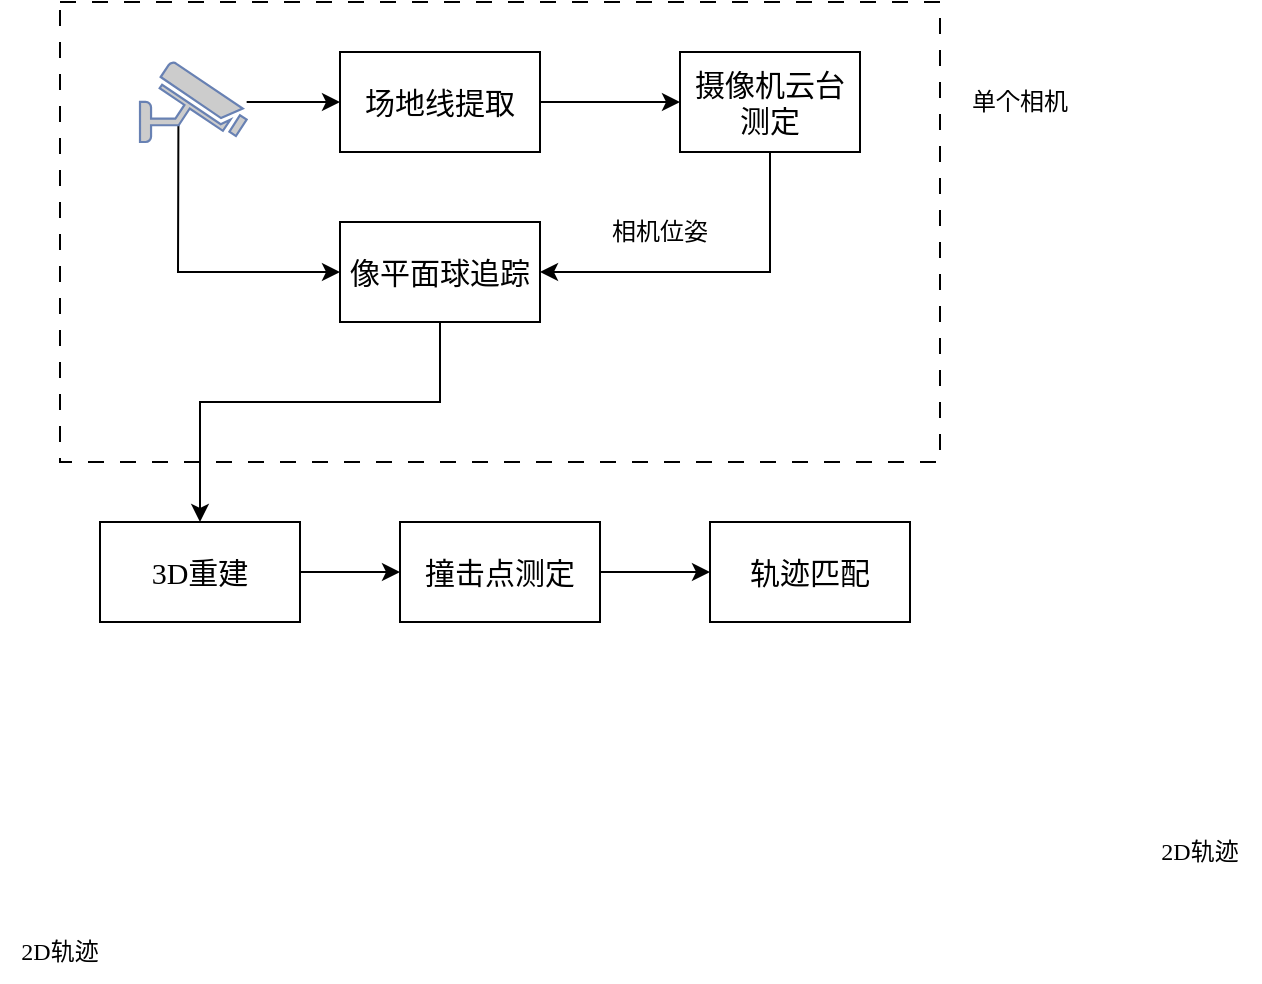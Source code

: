<mxfile version="24.7.16">
  <diagram name="Page-1" id="GRRNG8kKb5Y7DShD3_OZ">
    <mxGraphModel dx="774" dy="1001" grid="1" gridSize="10" guides="1" tooltips="1" connect="1" arrows="1" fold="1" page="1" pageScale="1" pageWidth="850" pageHeight="1100" math="0" shadow="0">
      <root>
        <mxCell id="0" />
        <mxCell id="1" parent="0" />
        <mxCell id="z2LVqbXnn5OjvUbjfE1c-5" value="" style="rounded=0;whiteSpace=wrap;html=1;fillColor=none;dashed=1;dashPattern=8 8;" vertex="1" parent="1">
          <mxGeometry x="80" y="160" width="440" height="230" as="geometry" />
        </mxCell>
        <mxCell id="z2LVqbXnn5OjvUbjfE1c-18" style="edgeStyle=orthogonalEdgeStyle;rounded=0;orthogonalLoop=1;jettySize=auto;html=1;exitX=1;exitY=0.5;exitDx=0;exitDy=0;entryX=0;entryY=0.5;entryDx=0;entryDy=0;" edge="1" parent="1" source="z2LVqbXnn5OjvUbjfE1c-2" target="z2LVqbXnn5OjvUbjfE1c-3">
          <mxGeometry relative="1" as="geometry" />
        </mxCell>
        <mxCell id="z2LVqbXnn5OjvUbjfE1c-2" value="&lt;font style=&quot;font-size: 15px;&quot; face=&quot;STZhongsong&quot;&gt;场地线提取&lt;/font&gt;" style="rounded=0;whiteSpace=wrap;html=1;fillColor=none;" vertex="1" parent="1">
          <mxGeometry x="220" y="185" width="100" height="50" as="geometry" />
        </mxCell>
        <mxCell id="z2LVqbXnn5OjvUbjfE1c-17" style="edgeStyle=orthogonalEdgeStyle;rounded=0;orthogonalLoop=1;jettySize=auto;html=1;exitX=0.5;exitY=1;exitDx=0;exitDy=0;entryX=1;entryY=0.5;entryDx=0;entryDy=0;" edge="1" parent="1" source="z2LVqbXnn5OjvUbjfE1c-3" target="z2LVqbXnn5OjvUbjfE1c-4">
          <mxGeometry relative="1" as="geometry" />
        </mxCell>
        <mxCell id="z2LVqbXnn5OjvUbjfE1c-3" value="&lt;font style=&quot;font-size: 15px;&quot; face=&quot;STZhongsong&quot;&gt;摄像机云台测定&lt;/font&gt;" style="rounded=0;whiteSpace=wrap;html=1;fillColor=none;" vertex="1" parent="1">
          <mxGeometry x="390" y="185" width="90" height="50" as="geometry" />
        </mxCell>
        <mxCell id="z2LVqbXnn5OjvUbjfE1c-16" style="edgeStyle=elbowEdgeStyle;rounded=0;orthogonalLoop=1;jettySize=auto;html=1;entryX=0.5;entryY=0;entryDx=0;entryDy=0;elbow=vertical;exitX=0.5;exitY=1;exitDx=0;exitDy=0;" edge="1" parent="1" source="z2LVqbXnn5OjvUbjfE1c-4" target="z2LVqbXnn5OjvUbjfE1c-7">
          <mxGeometry relative="1" as="geometry">
            <Array as="points">
              <mxPoint x="230" y="360" />
            </Array>
          </mxGeometry>
        </mxCell>
        <mxCell id="z2LVqbXnn5OjvUbjfE1c-4" value="&lt;font style=&quot;font-size: 15px;&quot; face=&quot;STZhongsong&quot;&gt;像平面球追踪&lt;/font&gt;" style="rounded=0;whiteSpace=wrap;html=1;fillColor=none;" vertex="1" parent="1">
          <mxGeometry x="220" y="270" width="100" height="50" as="geometry" />
        </mxCell>
        <mxCell id="z2LVqbXnn5OjvUbjfE1c-6" value="&lt;font face=&quot;STZhongsong&quot;&gt;单个相机&lt;/font&gt;" style="text;html=1;align=center;verticalAlign=middle;whiteSpace=wrap;rounded=0;" vertex="1" parent="1">
          <mxGeometry x="530" y="195" width="60" height="30" as="geometry" />
        </mxCell>
        <mxCell id="z2LVqbXnn5OjvUbjfE1c-12" value="" style="edgeStyle=orthogonalEdgeStyle;rounded=0;orthogonalLoop=1;jettySize=auto;html=1;" edge="1" parent="1" source="z2LVqbXnn5OjvUbjfE1c-7" target="z2LVqbXnn5OjvUbjfE1c-8">
          <mxGeometry relative="1" as="geometry" />
        </mxCell>
        <mxCell id="z2LVqbXnn5OjvUbjfE1c-7" value="&lt;font style=&quot;font-size: 15px;&quot; face=&quot;STZhongsong&quot;&gt;3D重建&lt;/font&gt;" style="rounded=0;whiteSpace=wrap;html=1;fillColor=none;" vertex="1" parent="1">
          <mxGeometry x="100" y="420" width="100" height="50" as="geometry" />
        </mxCell>
        <mxCell id="z2LVqbXnn5OjvUbjfE1c-13" value="" style="edgeStyle=orthogonalEdgeStyle;rounded=0;orthogonalLoop=1;jettySize=auto;html=1;" edge="1" parent="1" source="z2LVqbXnn5OjvUbjfE1c-8" target="z2LVqbXnn5OjvUbjfE1c-10">
          <mxGeometry relative="1" as="geometry" />
        </mxCell>
        <mxCell id="z2LVqbXnn5OjvUbjfE1c-8" value="&lt;font style=&quot;font-size: 15px;&quot; face=&quot;STZhongsong&quot;&gt;撞击点测定&lt;/font&gt;" style="rounded=0;whiteSpace=wrap;html=1;fillColor=none;" vertex="1" parent="1">
          <mxGeometry x="250" y="420" width="100" height="50" as="geometry" />
        </mxCell>
        <mxCell id="z2LVqbXnn5OjvUbjfE1c-9" value="&lt;font face=&quot;STZhongsong&quot;&gt;2D轨迹&lt;/font&gt;" style="text;html=1;align=center;verticalAlign=middle;whiteSpace=wrap;rounded=0;" vertex="1" parent="1">
          <mxGeometry x="50" y="620" width="60" height="30" as="geometry" />
        </mxCell>
        <mxCell id="z2LVqbXnn5OjvUbjfE1c-10" value="&lt;font face=&quot;STZhongsong&quot; style=&quot;font-size: 15px;&quot;&gt;轨迹匹配&lt;/font&gt;" style="rounded=0;whiteSpace=wrap;html=1;fillColor=none;fontSize=15;" vertex="1" parent="1">
          <mxGeometry x="405" y="420" width="100" height="50" as="geometry" />
        </mxCell>
        <mxCell id="z2LVqbXnn5OjvUbjfE1c-11" value="&lt;font face=&quot;STZhongsong&quot;&gt;2D轨迹&lt;/font&gt;" style="text;html=1;align=center;verticalAlign=middle;whiteSpace=wrap;rounded=0;" vertex="1" parent="1">
          <mxGeometry x="620" y="570" width="60" height="30" as="geometry" />
        </mxCell>
        <mxCell id="z2LVqbXnn5OjvUbjfE1c-22" value="" style="edgeStyle=orthogonalEdgeStyle;rounded=0;orthogonalLoop=1;jettySize=auto;html=1;" edge="1" parent="1" source="z2LVqbXnn5OjvUbjfE1c-21" target="z2LVqbXnn5OjvUbjfE1c-2">
          <mxGeometry relative="1" as="geometry" />
        </mxCell>
        <mxCell id="z2LVqbXnn5OjvUbjfE1c-24" style="edgeStyle=elbowEdgeStyle;rounded=0;orthogonalLoop=1;jettySize=auto;html=1;exitX=0.36;exitY=0.79;exitDx=0;exitDy=0;exitPerimeter=0;entryX=0;entryY=0.5;entryDx=0;entryDy=0;" edge="1" parent="1" source="z2LVqbXnn5OjvUbjfE1c-21" target="z2LVqbXnn5OjvUbjfE1c-4">
          <mxGeometry relative="1" as="geometry">
            <Array as="points">
              <mxPoint x="139" y="280" />
            </Array>
          </mxGeometry>
        </mxCell>
        <mxCell id="z2LVqbXnn5OjvUbjfE1c-21" value="" style="fontColor=#0066CC;verticalAlign=top;verticalLabelPosition=bottom;labelPosition=center;align=center;html=1;outlineConnect=0;fillColor=#CCCCCC;strokeColor=#6881B3;gradientColor=none;gradientDirection=north;strokeWidth=2;shape=mxgraph.networks.security_camera;" vertex="1" parent="1">
          <mxGeometry x="120" y="190" width="53.33" height="40" as="geometry" />
        </mxCell>
        <mxCell id="z2LVqbXnn5OjvUbjfE1c-25" value="&lt;font face=&quot;STZhongsong&quot;&gt;相机位姿&lt;/font&gt;" style="text;html=1;align=center;verticalAlign=middle;whiteSpace=wrap;rounded=0;" vertex="1" parent="1">
          <mxGeometry x="350" y="260" width="60" height="30" as="geometry" />
        </mxCell>
      </root>
    </mxGraphModel>
  </diagram>
</mxfile>
